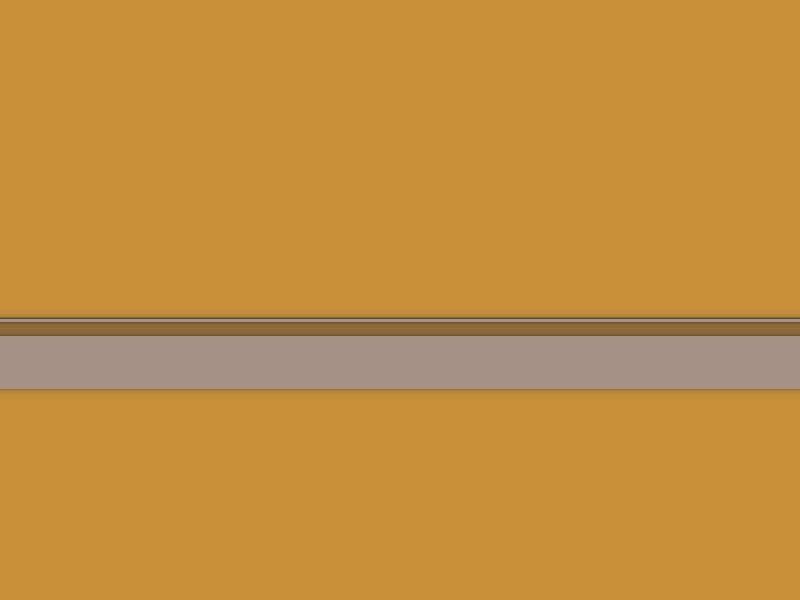 camera {
    location <-10, 30, 0>
    look_at <0, 0, 0>
  }

#declare T_Julia =
pigment{ julia <0.360, 0.150>, 30
         scale 2.5 translate<-3.0,1.0,1.5>
         color_map{
                   [0.05 color rgb <201/255,144/255 ,57/255>]
                   [0.5 color rgb <0.2,0.2,0.2>]
                   [1.0 color rgb <165/255,145/255 ,134/255>]
                   }
} 

#declare PLANE = 
  plane {<0,1,0>, 0 
        texture { T_Julia }
}

object { PLANE }